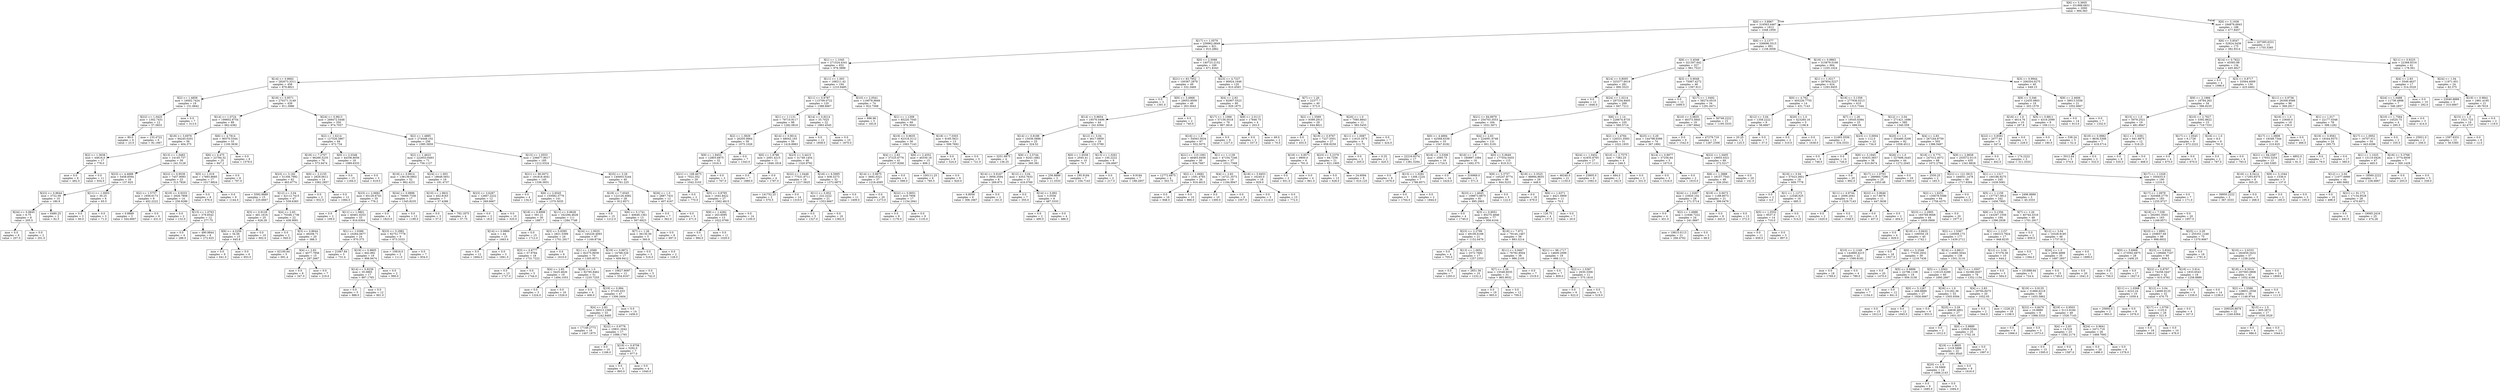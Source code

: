 digraph Tree {
node [shape=box] ;
0 [label="X[6] <= 5.3605\nmse = 331888.6831\nsamples = 2000\nvalue = 994.583"] ;
1 [label="X[0] <= 3.8967\nmse = 316563.4467\nsamples = 1812\nvalue = 1048.1959"] ;
0 -> 1 [labeldistance=2.5, labelangle=45, headlabel="True"] ;
2 [label="X[17] <= 1.0579\nmse = 259962.0849\nsamples = 821\nvalue = 915.2862"] ;
1 -> 2 ;
3 [label="X[1] <= 1.1045\nmse = 271524.4341\nsamples = 652\nvalue = 978.3896"] ;
2 -> 3 ;
4 [label="X[14] <= 0.8662\nmse = 282673.3311\nsamples = 458\nvalue = 879.8821"] ;
3 -> 4 ;
5 [label="X[2] <= 1.4858\nmse = 16002.7424\nsamples = 19\nvalue = 151.6842"] ;
4 -> 5 ;
6 [label="X[22] <= 1.0425\nmse = 1302.7431\nsamples = 12\nvalue = 57.5833"] ;
5 -> 6 ;
7 [label="mse = 80.0\nsamples = 6\nvalue = 23.0"] ;
6 -> 7 ;
8 [label="mse = 133.4722\nsamples = 6\nvalue = 92.1667"] ;
6 -> 8 ;
9 [label="mse = 0.0\nsamples = 7\nvalue = 313.0"] ;
5 -> 9 ;
10 [label="X[19] <= 0.9571\nmse = 270271.3149\nsamples = 439\nvalue = 911.3986"] ;
4 -> 10 ;
11 [label="X[14] <= 1.0724\nmse = 199602.8754\nsamples = 89\nvalue = 662.4382"] ;
10 -> 11 ;
12 [label="X[18] <= 3.6976\nmse = 84245.0201\nsamples = 56\nvalue = 404.375"] ;
11 -> 12 ;
13 [label="X[2] <= 1.3638\nmse = 44616.0\nsamples = 17\nvalue = 778.0"] ;
12 -> 13 ;
14 [label="mse = 0.0\nsamples = 6\nvalue = 492.0"] ;
13 -> 14 ;
15 [label="mse = 0.0\nsamples = 11\nvalue = 934.0"] ;
13 -> 15 ;
16 [label="X[13] <= 1.0483\nmse = 14145.737\nsamples = 39\nvalue = 241.5128"] ;
12 -> 16 ;
17 [label="X[23] <= 4.4688\nmse = 5458.8594\nsamples = 16\nvalue = 137.625"] ;
16 -> 17 ;
18 [label="X[22] <= 0.9644\nmse = 3722.09\nsamples = 10\nvalue = 180.9"] ;
17 -> 18 ;
19 [label="X[24] <= 0.9845\nmse = 6.75\nsamples = 8\nvalue = 205.5"] ;
18 -> 19 ;
20 [label="mse = 0.0\nsamples = 6\nvalue = 207.0"] ;
19 -> 20 ;
21 [label="mse = 0.0\nsamples = 2\nvalue = 201.0"] ;
19 -> 21 ;
22 [label="mse = 6480.25\nsamples = 2\nvalue = 82.5"] ;
18 -> 22 ;
23 [label="X[11] <= 1.0003\nmse = 30.25\nsamples = 6\nvalue = 65.5"] ;
17 -> 23 ;
24 [label="mse = 0.0\nsamples = 3\nvalue = 60.0"] ;
23 -> 24 ;
25 [label="mse = 0.0\nsamples = 3\nvalue = 71.0"] ;
23 -> 25 ;
26 [label="X[22] <= 0.9539\nmse = 7457.9093\nsamples = 23\nvalue = 313.7826"] ;
16 -> 26 ;
27 [label="X[2] <= 1.5757\nmse = 1656.6173\nsamples = 9\nvalue = 402.2222"] ;
26 -> 27 ;
28 [label="mse = 0.8889\nsamples = 3\nvalue = 344.6667"] ;
27 -> 28 ;
29 [label="mse = 0.0\nsamples = 6\nvalue = 431.0"] ;
27 -> 29 ;
30 [label="X[19] <= 0.9333\nmse = 2926.7806\nsamples = 14\nvalue = 256.9286"] ;
26 -> 30 ;
31 [label="mse = 0.0\nsamples = 2\nvalue = 132.0"] ;
30 -> 31 ;
32 [label="X[13] <= 1.0763\nmse = 379.8542\nsamples = 12\nvalue = 277.75"] ;
30 -> 32 ;
33 [label="mse = 0.0\nsamples = 4\nvalue = 288.0"] ;
32 -> 33 ;
34 [label="mse = 490.9844\nsamples = 8\nvalue = 272.625"] ;
32 -> 34 ;
35 [label="X[6] <= 4.7814\nmse = 90570.5344\nsamples = 33\nvalue = 1100.3636"] ;
11 -> 35 ;
36 [label="X[6] <= 4.475\nmse = 22784.32\nsamples = 25\nvalue = 947.2"] ;
35 -> 36 ;
37 [label="X[5] <= 1.019\nmse = 17893.8685\nsamples = 17\nvalue = 1017.8824"] ;
36 -> 37 ;
38 [label="mse = 0.0\nsamples = 8\nvalue = 876.0"] ;
37 -> 38 ;
39 [label="mse = 0.0\nsamples = 9\nvalue = 1144.0"] ;
37 -> 39 ;
40 [label="mse = 0.0\nsamples = 8\nvalue = 797.0"] ;
36 -> 40 ;
41 [label="mse = 0.0\nsamples = 8\nvalue = 1579.0"] ;
35 -> 41 ;
42 [label="X[24] <= 0.9613\nmse = 268472.5448\nsamples = 350\nvalue = 974.7057"] ;
10 -> 42 ;
43 [label="X[2] <= 1.6214\nmse = 127526.3867\nsamples = 94\nvalue = 672.734"] ;
42 -> 43 ;
44 [label="X[18] <= 7.2707\nmse = 96266.5235\nsamples = 76\nvalue = 573.9474"] ;
43 -> 44 ;
45 [label="X[23] <= 3.182\nmse = 51356.7992\nsamples = 62\nvalue = 463.6774"] ;
44 -> 45 ;
46 [label="mse = 5592.8889\nsamples = 15\nvalue = 225.6667"] ;
45 -> 46 ;
47 [label="X[12] <= 3.04\nmse = 42112.7415\nsamples = 47\nvalue = 539.6383"] ;
45 -> 47 ;
48 [label="X[3] <= 0.9128\nmse = 481.1616\nsamples = 25\nvalue = 628.28"] ;
47 -> 48 ;
49 [label="X[6] <= 4.2256\nmse = 34.56\nsamples = 15\nvalue = 645.8"] ;
48 -> 49 ;
50 [label="mse = 0.0\nsamples = 9\nvalue = 641.0"] ;
49 -> 50 ;
51 [label="mse = 0.0\nsamples = 6\nvalue = 653.0"] ;
49 -> 51 ;
52 [label="mse = 0.0\nsamples = 10\nvalue = 602.0"] ;
48 -> 52 ;
53 [label="X[4] <= 2.83\nmse = 70346.1736\nsamples = 22\nvalue = 438.9091"] ;
47 -> 53 ;
54 [label="mse = 0.0\nsamples = 2\nvalue = 945.0"] ;
53 -> 54 ;
55 [label="X[3] <= 0.8644\nmse = 49206.71\nsamples = 20\nvalue = 388.3"] ;
53 -> 55 ;
56 [label="mse = 62100.64\nsamples = 5\nvalue = 691.4"] ;
55 -> 56 ;
57 [label="X[4] <= 2.83\nmse = 4077.7956\nsamples = 15\nvalue = 287.2667"] ;
55 -> 57 ;
58 [label="mse = 0.0\nsamples = 8\nvalue = 347.0"] ;
57 -> 58 ;
59 [label="mse = 0.0\nsamples = 7\nvalue = 219.0"] ;
57 -> 59 ;
60 [label="X[0] <= 2.2155\nmse = 2829.0612\nsamples = 14\nvalue = 1062.2857"] ;
44 -> 60 ;
61 [label="mse = 0.0\nsamples = 2\nvalue = 932.0"] ;
60 -> 61 ;
62 [label="mse = 0.0\nsamples = 12\nvalue = 1084.0"] ;
60 -> 62 ;
63 [label="X[0] <= 2.0348\nmse = 44336.8056\nsamples = 18\nvalue = 1089.8333"] ;
43 -> 63 ;
64 [label="mse = 0.0\nsamples = 15\nvalue = 1184.0"] ;
63 -> 64 ;
65 [label="mse = 0.0\nsamples = 3\nvalue = 619.0"] ;
63 -> 65 ;
66 [label="X[2] <= 1.4885\nmse = 274449.102\nsamples = 256\nvalue = 1085.5859"] ;
42 -> 66 ;
67 [label="X[2] <= 1.4623\nmse = 222653.6493\nsamples = 71\nvalue = 756.1127"] ;
66 -> 67 ;
68 [label="X[19] <= 0.9914\nmse = 138139.0902\nsamples = 52\nvalue = 962.4231"] ;
67 -> 68 ;
69 [label="X[23] <= 2.6682\nmse = 65128.6743\nsamples = 35\nvalue = 776.2"] ;
68 -> 69 ;
70 [label="mse = 0.0\nsamples = 2\nvalue = 109.0"] ;
69 -> 70 ;
71 [label="X[11] <= 1.0801\nmse = 40461.6253\nsamples = 33\nvalue = 816.6364"] ;
69 -> 71 ;
72 [label="X[1] <= 1.0386\nmse = 10264.0677\nsamples = 24\nvalue = 870.375"] ;
71 -> 72 ;
73 [label="mse = 21667.84\nsamples = 5\nvalue = 731.4"] ;
72 -> 73 ;
74 [label="X[19] <= 0.9805\nmse = 842.892\nsamples = 19\nvalue = 906.9474"] ;
72 -> 74 ;
75 [label="X[14] <= 0.9239\nmse = 35.0865\nsamples = 17\nvalue = 897.1765"] ;
74 -> 75 ;
76 [label="mse = 0.0\nsamples = 5\nvalue = 888.0"] ;
75 -> 76 ;
77 [label="mse = 0.0\nsamples = 12\nvalue = 901.0"] ;
75 -> 77 ;
78 [label="mse = 0.0\nsamples = 2\nvalue = 990.0"] ;
74 -> 78 ;
79 [label="X[23] <= 5.2982\nmse = 92751.7778\nsamples = 9\nvalue = 673.3333"] ;
71 -> 79 ;
80 [label="mse = 10816.0\nsamples = 2\nvalue = 111.0"] ;
79 -> 80 ;
81 [label="mse = 0.0\nsamples = 7\nvalue = 834.0"] ;
79 -> 81 ;
82 [label="X[24] <= 0.9896\nmse = 70060.7336\nsamples = 17\nvalue = 1345.8235"] ;
68 -> 82 ;
83 [label="mse = 0.0\nsamples = 4\nvalue = 1823.0"] ;
82 -> 83 ;
84 [label="mse = 0.0\nsamples = 13\nvalue = 1199.0"] ;
82 -> 84 ;
85 [label="X[24] <= 1.003\nmse = 18648.5651\nsamples = 19\nvalue = 191.4737"] ;
67 -> 85 ;
86 [label="X[10] <= 1.9631\nmse = 452.8163\nsamples = 7\nvalue = 57.4286"] ;
85 -> 86 ;
87 [label="mse = 0.0\nsamples = 3\nvalue = 57.0"] ;
86 -> 87 ;
88 [label="mse = 792.1875\nsamples = 4\nvalue = 57.75"] ;
86 -> 88 ;
89 [label="X[23] <= 3.6287\nmse = 12667.2222\nsamples = 12\nvalue = 269.6667"] ;
85 -> 89 ;
90 [label="mse = 0.0\nsamples = 2\nvalue = 18.0"] ;
89 -> 90 ;
91 [label="mse = 0.0\nsamples = 10\nvalue = 320.0"] ;
89 -> 91 ;
92 [label="X[13] <= 1.0553\nmse = 236677.9017\nsamples = 185\nvalue = 1212.0324"] ;
66 -> 92 ;
93 [label="X[21] <= 90.0072\nmse = 191818.4041\nsamples = 145\nvalue = 1336.3931"] ;
92 -> 93 ;
94 [label="mse = 0.0\nsamples = 4\nvalue = 134.0"] ;
93 -> 94 ;
95 [label="X[6] <= 2.6545\nmse = 155082.3776\nsamples = 141\nvalue = 1370.5035"] ;
93 -> 95 ;
96 [label="X[18] <= 9.8999\nmse = 591.21\nsamples = 30\nvalue = 1687.7"] ;
95 -> 96 ;
97 [label="X[14] <= 0.9869\nmse = 1.44\nsamples = 15\nvalue = 1663.4"] ;
96 -> 97 ;
98 [label="mse = 0.0\nsamples = 12\nvalue = 1664.0"] ;
97 -> 98 ;
99 [label="mse = 0.0\nsamples = 3\nvalue = 1661.0"] ;
97 -> 99 ;
100 [label="mse = 0.0\nsamples = 15\nvalue = 1712.0"] ;
96 -> 100 ;
101 [label="X[11] <= 0.9628\nmse = 162294.4628\nsamples = 111\nvalue = 1284.7748"] ;
95 -> 101 ;
102 [label="X[3] <= 0.9395\nmse = 2821.5399\nsamples = 24\nvalue = 1701.2917"] ;
101 -> 102 ;
103 [label="X[3] <= 0.8777\nmse = 57.9784\nsamples = 18\nvalue = 1731.7222"] ;
102 -> 103 ;
104 [label="mse = 0.0\nsamples = 13\nvalue = 1727.0"] ;
103 -> 104 ;
105 [label="mse = 0.0\nsamples = 5\nvalue = 1744.0"] ;
103 -> 105 ;
106 [label="mse = 0.0\nsamples = 6\nvalue = 1610.0"] ;
102 -> 106 ;
107 [label="X[24] <= 1.0025\nmse = 145226.4093\nsamples = 87\nvalue = 1169.8736"] ;
101 -> 107 ;
108 [label="X[1] <= 1.0589\nmse = 82275.8939\nsamples = 70\nvalue = 1305.8571"] ;
107 -> 108 ;
109 [label="X[4] <= 2.83\nmse = 5425.4626\nsamples = 19\nvalue = 1494.1053"] ;
108 -> 109 ;
110 [label="mse = 0.0\nsamples = 3\nvalue = 1324.0"] ;
109 -> 110 ;
111 [label="mse = 0.0\nsamples = 16\nvalue = 1526.0"] ;
109 -> 111 ;
112 [label="X[26] <= 1.0\nmse = 92785.8462\nsamples = 51\nvalue = 1235.7255"] ;
108 -> 112 ;
113 [label="mse = 0.0\nsamples = 4\nvalue = 406.0"] ;
112 -> 113 ;
114 [label="X[19] <= 0.994\nmse = 37105.033\nsamples = 47\nvalue = 1306.3404"] ;
112 -> 114 ;
115 [label="X[4] <= 2.83\nmse = 39313.1589\nsamples = 33\nvalue = 1242.8485"] ;
114 -> 115 ;
116 [label="mse = 17149.2773\nsamples = 16\nvalue = 1407.1875"] ;
115 -> 116 ;
117 [label="X[22] <= 0.9778\nmse = 10831.2042\nsamples = 17\nvalue = 1088.1765"] ;
115 -> 117 ;
118 [label="mse = 0.0\nsamples = 10\nvalue = 1166.0"] ;
117 -> 118 ;
119 [label="X[19] <= 0.9758\nmse = 5292.0\nsamples = 7\nvalue = 977.0"] ;
117 -> 119 ;
120 [label="mse = 0.0\nsamples = 3\nvalue = 893.0"] ;
119 -> 120 ;
121 [label="mse = 0.0\nsamples = 4\nvalue = 1040.0"] ;
119 -> 121 ;
122 [label="mse = 0.0\nsamples = 14\nvalue = 1456.0"] ;
114 -> 122 ;
123 [label="X[19] <= 0.9972\nmse = 14768.526\nsamples = 17\nvalue = 609.9412"] ;
107 -> 123 ;
124 [label="mse = 10627.9097\nsamples = 12\nvalue = 554.9167"] ;
123 -> 124 ;
125 [label="mse = 0.0\nsamples = 5\nvalue = 742.0"] ;
123 -> 125 ;
126 [label="X[25] <= 3.29\nmse = 140003.5244\nsamples = 40\nvalue = 761.225"] ;
92 -> 126 ;
127 [label="X[18] <= 7.6545\nmse = 122126.4082\nsamples = 28\nvalue = 912.8571"] ;
126 -> 127 ;
128 [label="mse = 0.0\nsamples = 15\nvalue = 1212.0"] ;
127 -> 128 ;
129 [label="X[6] <= 5.1741\nmse = 40649.1361\nsamples = 13\nvalue = 567.6923"] ;
127 -> 129 ;
130 [label="X[7] <= 1.26\nmse = 36130.56\nsamples = 5\nvalue = 360.8"] ;
129 -> 130 ;
131 [label="mse = 0.0\nsamples = 3\nvalue = 516.0"] ;
130 -> 131 ;
132 [label="mse = 0.0\nsamples = 2\nvalue = 128.0"] ;
130 -> 132 ;
133 [label="mse = 0.0\nsamples = 8\nvalue = 697.0"] ;
129 -> 133 ;
134 [label="X[26] <= 1.0\nmse = 2887.7431\nsamples = 12\nvalue = 407.4167"] ;
126 -> 134 ;
135 [label="mse = 0.0\nsamples = 7\nvalue = 362.0"] ;
134 -> 135 ;
136 [label="mse = 0.0\nsamples = 5\nvalue = 471.0"] ;
134 -> 136 ;
137 [label="X[11] <= 1.003\nmse = 168211.42\nsamples = 194\nvalue = 1210.9485"] ;
3 -> 137 ;
138 [label="X[11] <= 0.9787\nmse = 115709.0722\nsamples = 120\nvalue = 1388.6667"] ;
137 -> 138 ;
139 [label="X[1] <= 1.1131\nmse = 79710.9117\nsamples = 98\nvalue = 1282.0816"] ;
138 -> 139 ;
140 [label="X[2] <= 1.3929\nmse = 26205.0664\nsamples = 39\nvalue = 1075.1026"] ;
139 -> 140 ;
141 [label="X[9] <= 1.8453\nmse = 12803.6875\nsamples = 32\nvalue = 1016.5"] ;
140 -> 141 ;
142 [label="X[21] <= 108.4675\nmse = 7022.352\nsamples = 29\nvalue = 1042.3103"] ;
141 -> 142 ;
143 [label="mse = 0.0\nsamples = 2\nvalue = 770.0"] ;
142 -> 143 ;
144 [label="X[5] <= 0.8795\nmse = 1642.8422\nsamples = 27\nvalue = 1062.4815"] ;
142 -> 144 ;
145 [label="X[9] <= 1.4282\nmse = 263.6095\nsamples = 13\nvalue = 1022.0769"] ;
144 -> 145 ;
146 [label="mse = 0.0\nsamples = 2\nvalue = 984.0"] ;
145 -> 146 ;
147 [label="mse = 0.0\nsamples = 11\nvalue = 1029.0"] ;
145 -> 147 ;
148 [label="mse = 0.0\nsamples = 14\nvalue = 1100.0"] ;
144 -> 148 ;
149 [label="mse = 0.0\nsamples = 3\nvalue = 767.0"] ;
141 -> 149 ;
150 [label="mse = 0.0\nsamples = 7\nvalue = 1343.0"] ;
140 -> 150 ;
151 [label="X[14] <= 0.9014\nmse = 68042.193\nsamples = 59\nvalue = 1418.8983"] ;
139 -> 151 ;
152 [label="X[0] <= 1.8796\nmse = 2001.4215\nsamples = 11\nvalue = 1846.1818"] ;
151 -> 152 ;
153 [label="mse = 0.0\nsamples = 7\nvalue = 1880.0"] ;
152 -> 153 ;
154 [label="mse = 0.0\nsamples = 4\nvalue = 1787.0"] ;
152 -> 154 ;
155 [label="X[23] <= 3.4415\nmse = 31749.1454\nsamples = 48\nvalue = 1320.9792"] ;
151 -> 155 ;
156 [label="X[22] <= 1.0448\nmse = 77531.8711\nsamples = 16\nvalue = 1217.5625"] ;
155 -> 156 ;
157 [label="mse = 141752.25\nsamples = 2\nvalue = 570.5"] ;
156 -> 157 ;
158 [label="mse = 0.0\nsamples = 14\nvalue = 1310.0"] ;
156 -> 158 ;
159 [label="X[18] <= 6.5995\nmse = 836.5273\nsamples = 32\nvalue = 1372.6875"] ;
155 -> 159 ;
160 [label="X[11] <= 0.952\nmse = 222.2222\nsamples = 21\nvalue = 1353.6667"] ;
159 -> 160 ;
161 [label="mse = 0.0\nsamples = 5\nvalue = 1327.0"] ;
160 -> 161 ;
162 [label="mse = 0.0\nsamples = 16\nvalue = 1362.0"] ;
160 -> 162 ;
163 [label="mse = 0.0\nsamples = 11\nvalue = 1409.0"] ;
159 -> 163 ;
164 [label="X[14] <= 0.9214\nmse = 35.7025\nsamples = 22\nvalue = 1863.4545"] ;
138 -> 164 ;
165 [label="mse = 0.0\nsamples = 12\nvalue = 1858.0"] ;
164 -> 165 ;
166 [label="mse = 0.0\nsamples = 10\nvalue = 1870.0"] ;
164 -> 166 ;
167 [label="X[10] <= 2.0541\nmse = 119078.9949\nsamples = 74\nvalue = 922.7568"] ;
137 -> 167 ;
168 [label="mse = 696.96\nsamples = 5\nvalue = 183.8"] ;
167 -> 168 ;
169 [label="X[1] <= 1.1308\nmse = 85220.7045\nsamples = 69\nvalue = 976.3043"] ;
167 -> 169 ;
170 [label="X[19] <= 0.9635\nmse = 62318.3112\nsamples = 56\nvalue = 1063.7143"] ;
169 -> 170 ;
171 [label="X[4] <= 2.83\nmse = 37225.6776\nsamples = 41\nvalue = 1157.9268"] ;
170 -> 171 ;
172 [label="X[14] <= 0.9875\nmse = 3692.0321\nsamples = 37\nvalue = 1218.4595"] ;
171 -> 172 ;
173 [label="mse = 0.0\nsamples = 20\nvalue = 1273.0"] ;
172 -> 173 ;
174 [label="X[22] <= 0.9051\nmse = 418.7958\nsamples = 17\nvalue = 1154.2941"] ;
172 -> 174 ;
175 [label="mse = 0.0\nsamples = 8\nvalue = 1176.0"] ;
174 -> 175 ;
176 [label="mse = 0.0\nsamples = 9\nvalue = 1135.0"] ;
174 -> 176 ;
177 [label="mse = 0.0\nsamples = 4\nvalue = 598.0"] ;
171 -> 177 ;
178 [label="X[6] <= 2.4552\nmse = 40330.16\nsamples = 15\nvalue = 806.2"] ;
170 -> 178 ;
179 [label="mse = 100111.25\nsamples = 6\nvalue = 785.5"] ;
178 -> 179 ;
180 [label="mse = 0.0\nsamples = 9\nvalue = 820.0"] ;
178 -> 180 ;
181 [label="X[18] <= 7.0303\nmse = 9185.5621\nsamples = 13\nvalue = 599.7692"] ;
169 -> 181 ;
182 [label="mse = 0.0\nsamples = 8\nvalue = 524.0"] ;
181 -> 182 ;
183 [label="mse = 0.0\nsamples = 5\nvalue = 721.0"] ;
181 -> 183 ;
184 [label="X[0] <= 2.5088\nmse = 140723.2152\nsamples = 169\nvalue = 671.8343"] ;
2 -> 184 ;
185 [label="X[21] <= 83.7952\nmse = 100367.2878\nsamples = 49\nvalue = 332.3469"] ;
184 -> 185 ;
186 [label="mse = 0.0\nsamples = 3\nvalue = 1391.0"] ;
185 -> 186 ;
187 [label="X[9] <= 3.4968\nmse = 29053.9509\nsamples = 46\nvalue = 263.3043"] ;
185 -> 187 ;
188 [label="X[14] <= 0.9654\nmse = 19576.0496\nsamples = 44\nvalue = 241.6364"] ;
187 -> 188 ;
189 [label="X[14] <= 0.8188\nmse = 15036.0896\nsamples = 25\nvalue = 324.52"] ;
188 -> 189 ;
190 [label="mse = 3251.6875\nsamples = 4\nvalue = 136.25"] ;
189 -> 190 ;
191 [label="X[9] <= 2.5744\nmse = 9243.1882\nsamples = 21\nvalue = 360.381"] ;
189 -> 191 ;
192 [label="X[14] <= 0.9167\nmse = 3956.3594\nsamples = 8\nvalue = 269.875"] ;
191 -> 192 ;
193 [label="mse = 6.8056\nsamples = 6\nvalue = 306.1667"] ;
192 -> 193 ;
194 [label="mse = 0.0\nsamples = 2\nvalue = 161.0"] ;
192 -> 194 ;
195 [label="X[12] <= 3.04\nmse = 4353.7633\nsamples = 13\nvalue = 416.0769"] ;
191 -> 195 ;
196 [label="mse = 0.0\nsamples = 7\nvalue = 355.0"] ;
195 -> 196 ;
197 [label="X[14] <= 0.892\nmse = 3.5556\nsamples = 6\nvalue = 487.3333"] ;
195 -> 197 ;
198 [label="mse = 0.0\nsamples = 2\nvalue = 490.0"] ;
197 -> 198 ;
199 [label="mse = 0.0\nsamples = 4\nvalue = 486.0"] ;
197 -> 199 ;
200 [label="X[12] <= 3.04\nmse = 4617.0859\nsamples = 19\nvalue = 132.5789"] ;
188 -> 200 ;
201 [label="X[0] <= 1.6558\nmse = 2045.41\nsamples = 10\nvalue = 76.7"] ;
200 -> 201 ;
202 [label="mse = 256.8889\nsamples = 3\nvalue = 11.3333"] ;
201 -> 202 ;
203 [label="mse = 195.9184\nsamples = 7\nvalue = 104.7143"] ;
201 -> 203 ;
204 [label="X[13] <= 1.0261\nmse = 150.2222\nsamples = 9\nvalue = 194.6667"] ;
200 -> 204 ;
205 [label="mse = 0.0\nsamples = 2\nvalue = 217.0"] ;
204 -> 205 ;
206 [label="mse = 9.9184\nsamples = 7\nvalue = 188.2857"] ;
204 -> 206 ;
207 [label="mse = 0.0\nsamples = 2\nvalue = 740.0"] ;
187 -> 207 ;
208 [label="X[23] <= 4.7227\nmse = 90924.1649\nsamples = 120\nvalue = 810.4583"] ;
184 -> 208 ;
209 [label="X[4] <= 2.83\nmse = 82907.5523\nsamples = 80\nvalue = 929.1875"] ;
208 -> 209 ;
210 [label="X[17] <= 1.1066\nmse = 57156.0518\nsamples = 76\nvalue = 967.3816"] ;
209 -> 210 ;
211 [label="X[16] <= 1.0\nmse = 54563.5634\nsamples = 67\nvalue = 932.5075"] ;
210 -> 211 ;
212 [label="X[21] <= 110.1091\nmse = 46463.6456\nsamples = 30\nvalue = 834.7667"] ;
211 -> 212 ;
213 [label="mse = 12772.6875\nsamples = 4\nvalue = 303.75"] ;
212 -> 213 ;
214 [label="X[2] <= 1.6682\nmse = 1591.4793\nsamples = 26\nvalue = 916.4615"] ;
212 -> 214 ;
215 [label="mse = 0.0\nsamples = 16\nvalue = 948.0"] ;
214 -> 215 ;
216 [label="mse = 0.0\nsamples = 10\nvalue = 866.0"] ;
214 -> 216 ;
217 [label="X[1] <= 1.1139\nmse = 47104.7246\nsamples = 37\nvalue = 1011.7568"] ;
211 -> 217 ;
218 [label="X[4] <= 2.83\nmse = 14721.3573\nsamples = 19\nvalue = 1184.8947"] ;
217 -> 218 ;
219 [label="mse = 0.0\nsamples = 10\nvalue = 1300.0"] ;
218 -> 219 ;
220 [label="mse = 0.0\nsamples = 9\nvalue = 1057.0"] ;
218 -> 220 ;
221 [label="X[18] <= 5.9453\nmse = 16245.0\nsamples = 18\nvalue = 829.0"] ;
217 -> 221 ;
222 [label="mse = 0.0\nsamples = 3\nvalue = 1114.0"] ;
221 -> 222 ;
223 [label="mse = 0.0\nsamples = 15\nvalue = 772.0"] ;
221 -> 223 ;
224 [label="mse = 0.0\nsamples = 9\nvalue = 1227.0"] ;
210 -> 224 ;
225 [label="X[9] <= 2.0113\nmse = 17846.75\nsamples = 4\nvalue = 203.5"] ;
209 -> 225 ;
226 [label="mse = 0.0\nsamples = 2\nvalue = 337.0"] ;
225 -> 226 ;
227 [label="mse = 49.0\nsamples = 2\nvalue = 70.0"] ;
225 -> 227 ;
228 [label="X[7] <= 1.26\nmse = 22377.7\nsamples = 40\nvalue = 573.0"] ;
208 -> 228 ;
229 [label="X[2] <= 1.5569\nmse = 9399.2913\nsamples = 29\nvalue = 644.8621"] ;
228 -> 229 ;
230 [label="mse = 0.0\nsamples = 2\nvalue = 455.0"] ;
229 -> 230 ;
231 [label="X[19] <= 0.9767\nmse = 7227.5501\nsamples = 27\nvalue = 658.9259"] ;
229 -> 231 ;
232 [label="X[19] <= 0.9571\nmse = 9800.0\nsamples = 6\nvalue = 791.0"] ;
231 -> 232 ;
233 [label="mse = 0.0\nsamples = 2\nvalue = 651.0"] ;
232 -> 233 ;
234 [label="mse = 0.0\nsamples = 4\nvalue = 861.0"] ;
232 -> 234 ;
235 [label="X[23] <= 5.2379\nmse = 84.7256\nsamples = 21\nvalue = 621.1905"] ;
231 -> 235 ;
236 [label="mse = 0.0\nsamples = 13\nvalue = 628.0"] ;
235 -> 236 ;
237 [label="mse = 24.6094\nsamples = 8\nvalue = 610.125"] ;
235 -> 237 ;
238 [label="X[20] <= 1.0\nmse = 7085.8843\nsamples = 11\nvalue = 383.5455"] ;
228 -> 238 ;
239 [label="X[11] <= 1.0087\nmse = 11610.1875\nsamples = 4\nvalue = 312.75"] ;
238 -> 239 ;
240 [label="mse = 0.0\nsamples = 2\nvalue = 205.0"] ;
239 -> 240 ;
241 [label="mse = 0.25\nsamples = 2\nvalue = 420.5"] ;
239 -> 241 ;
242 [label="mse = 0.0\nsamples = 7\nvalue = 424.0"] ;
238 -> 242 ;
243 [label="X[6] <= 2.1377\nmse = 336696.3515\nsamples = 991\nvalue = 1158.3058"] ;
1 -> 243 ;
244 [label="X[9] <= 3.4548\nmse = 321307.642\nsamples = 327\nvalue = 961.7523"] ;
243 -> 244 ;
245 [label="X[14] <= 0.8005\nmse = 325377.6019\nsamples = 281\nvalue = 890.3523"] ;
244 -> 245 ;
246 [label="mse = 0.0\nsamples = 12\nvalue = 1846.0"] ;
245 -> 246 ;
247 [label="X[24] <= 1.0214\nmse = 297334.8405\nsamples = 269\nvalue = 847.7212"] ;
245 -> 247 ;
248 [label="X[21] <= 84.8979\nmse = 254703.3553\nsamples = 164\nvalue = 1031.5671"] ;
247 -> 248 ;
249 [label="X[0] <= 4.4894\nmse = 42568.6336\nsamples = 33\nvalue = 1547.8182"] ;
248 -> 249 ;
250 [label="mse = 22216.8374\nsamples = 17\nvalue = 1381.5294"] ;
249 -> 250 ;
251 [label="X[18] <= 3.5306\nmse = 3595.75\nsamples = 16\nvalue = 1724.5"] ;
249 -> 251 ;
252 [label="mse = 0.0\nsamples = 9\nvalue = 1676.0"] ;
251 -> 252 ;
253 [label="X[13] <= 1.0281\nmse = 1306.1224\nsamples = 7\nvalue = 1786.8571"] ;
251 -> 253 ;
254 [label="mse = 0.0\nsamples = 5\nvalue = 1764.0"] ;
253 -> 254 ;
255 [label="mse = 0.0\nsamples = 2\nvalue = 1844.0"] ;
253 -> 255 ;
256 [label="X[4] <= 2.83\nmse = 224091.9748\nsamples = 131\nvalue = 901.5191"] ;
248 -> 256 ;
257 [label="X[16] <= 1.0\nmse = 160897.1094\nsamples = 16\nvalue = 1492.375"] ;
256 -> 257 ;
258 [label="mse = 0.0\nsamples = 14\nvalue = 1624.0"] ;
257 -> 258 ;
259 [label="mse = 316969.0\nsamples = 2\nvalue = 571.0"] ;
257 -> 259 ;
260 [label="X[0] <= 5.0649\nmse = 177554.5455\nsamples = 115\nvalue = 819.313"] ;
256 -> 260 ;
261 [label="X[9] <= 3.3757\nmse = 145247.8774\nsamples = 86\nvalue = 944.5233"] ;
260 -> 261 ;
262 [label="X[23] <= 1.4645\nmse = 109873.8875\nsamples = 81\nvalue = 995.2963"] ;
261 -> 262 ;
263 [label="mse = 0.0\nsamples = 4\nvalue = 1740.0"] ;
262 -> 263 ;
264 [label="X[3] <= 0.9051\nmse = 85275.4846\nsamples = 77\nvalue = 956.6104"] ;
262 -> 264 ;
265 [label="X[23] <= 2.2799\nmse = 49106.6168\nsamples = 21\nvalue = 1152.0476"] ;
264 -> 265 ;
266 [label="mse = 0.0\nsamples = 4\nvalue = 705.0"] ;
265 -> 266 ;
267 [label="X[13] <= 1.0652\nmse = 2572.7682\nsamples = 17\nvalue = 1257.2353"] ;
265 -> 267 ;
268 [label="mse = 0.0\nsamples = 7\nvalue = 1293.0"] ;
267 -> 268 ;
269 [label="mse = 2851.56\nsamples = 10\nvalue = 1232.2"] ;
267 -> 269 ;
270 [label="X[18] <= 7.972\nmse = 79144.1467\nsamples = 56\nvalue = 883.3214"] ;
264 -> 270 ;
271 [label="X[11] <= 0.9467\nmse = 76782.8504\nsamples = 38\nvalue = 986.2105"] ;
270 -> 271 ;
272 [label="X[7] <= 1.26\nmse = 15548.6035\nsamples = 31\nvalue = 865.9032"] ;
271 -> 272 ;
273 [label="mse = 0.0\nsamples = 19\nvalue = 965.0"] ;
272 -> 273 ;
274 [label="mse = 0.0\nsamples = 12\nvalue = 709.0"] ;
272 -> 274 ;
275 [label="mse = 0.0\nsamples = 7\nvalue = 1519.0"] ;
271 -> 275 ;
276 [label="X[21] <= 98.1717\nmse = 14600.2099\nsamples = 18\nvalue = 666.1111"] ;
270 -> 276 ;
277 [label="mse = 0.0\nsamples = 7\nvalue = 809.0"] ;
276 -> 277 ;
278 [label="X[2] <= 1.5367\nmse = 2630.3306\nsamples = 11\nvalue = 575.1818"] ;
276 -> 278 ;
279 [label="mse = 0.0\nsamples = 6\nvalue = 622.0"] ;
278 -> 279 ;
280 [label="mse = 0.0\nsamples = 5\nvalue = 519.0"] ;
278 -> 280 ;
281 [label="mse = 0.0\nsamples = 5\nvalue = 122.0"] ;
261 -> 281 ;
282 [label="X[18] <= 3.3525\nmse = 88994.9655\nsamples = 29\nvalue = 448.0"] ;
260 -> 282 ;
283 [label="mse = 0.0\nsamples = 18\nvalue = 679.0"] ;
282 -> 283 ;
284 [label="X[6] <= 1.6371\nmse = 4421.0909\nsamples = 11\nvalue = 70.0"] ;
282 -> 284 ;
285 [label="mse = 126.75\nsamples = 4\nvalue = 157.5"] ;
284 -> 285 ;
286 [label="mse = 0.0\nsamples = 7\nvalue = 20.0"] ;
284 -> 286 ;
287 [label="X[8] <= 1.14\nmse = 228674.8735\nsamples = 105\nvalue = 560.5714"] ;
247 -> 287 ;
288 [label="X[2] <= 1.4784\nmse = 126531.0593\nsamples = 31\nvalue = 1022.1935"] ;
287 -> 288 ;
289 [label="X[24] <= 1.0452\nmse = 41835.8765\nsamples = 27\nvalue = 1137.1111"] ;
288 -> 289 ;
290 [label="mse = 46240.0\nsamples = 21\nvalue = 1150.0"] ;
289 -> 290 ;
291 [label="mse = 23805.0\nsamples = 6\nvalue = 1092.0"] ;
289 -> 291 ;
292 [label="X[10] <= 2.7575\nmse = 7382.25\nsamples = 4\nvalue = 246.5"] ;
288 -> 292 ;
293 [label="mse = 484.0\nsamples = 2\nvalue = 162.0"] ;
292 -> 293 ;
294 [label="mse = 0.0\nsamples = 2\nvalue = 331.0"] ;
292 -> 294 ;
295 [label="X[25] <= 3.29\nmse = 144798.6399\nsamples = 74\nvalue = 367.1892"] ;
287 -> 295 ;
296 [label="X[14] <= 0.8977\nmse = 37256.64\nsamples = 5\nvalue = 1673.6"] ;
295 -> 296 ;
297 [label="mse = 0.0\nsamples = 3\nvalue = 1516.0"] ;
296 -> 297 ;
298 [label="mse = 0.0\nsamples = 2\nvalue = 1910.0"] ;
296 -> 298 ;
299 [label="X[22] <= 1.0405\nmse = 19955.0321\nsamples = 69\nvalue = 272.5217"] ;
295 -> 299 ;
300 [label="X[6] <= 1.3888\nmse = 18157.7543\nsamples = 49\nvalue = 326.2041"] ;
299 -> 300 ;
301 [label="X[24] <= 1.0267\nmse = 23920.102\nsamples = 28\nvalue = 271.5714"] ;
300 -> 301 ;
302 [label="mse = 0.0\nsamples = 4\nvalue = 451.0"] ;
301 -> 302 ;
303 [label="X[2] <= 1.4988\nmse = 21646.7222\nsamples = 24\nvalue = 241.6667"] ;
301 -> 303 ;
304 [label="mse = 19815.0113\nsamples = 21\nvalue = 266.4762"] ;
303 -> 304 ;
305 [label="mse = 0.0\nsamples = 3\nvalue = 68.0"] ;
303 -> 305 ;
306 [label="X[19] <= 0.9473\nmse = 1188.8073\nsamples = 21\nvalue = 399.0476"] ;
300 -> 306 ;
307 [label="mse = 0.0\nsamples = 8\nvalue = 443.0"] ;
306 -> 307 ;
308 [label="mse = 0.0\nsamples = 13\nvalue = 372.0"] ;
306 -> 308 ;
309 [label="mse = 0.0\nsamples = 20\nvalue = 141.0"] ;
299 -> 309 ;
310 [label="X[3] <= 0.9048\nmse = 75067.4272\nsamples = 46\nvalue = 1397.913"] ;
244 -> 310 ;
311 [label="mse = 0.0\nsamples = 12\nvalue = 1699.0"] ;
310 -> 311 ;
312 [label="X[17] <= 1.0492\nmse = 58274.0519\nsamples = 34\nvalue = 1291.6471"] ;
310 -> 312 ;
313 [label="X[10] <= 3.0835\nmse = 46373.5845\nsamples = 19\nvalue = 1367.6842"] ;
312 -> 313 ;
314 [label="mse = 0.0\nsamples = 6\nvalue = 1542.0"] ;
313 -> 314 ;
315 [label="mse = 47279.716\nsamples = 13\nvalue = 1287.2308"] ;
313 -> 315 ;
316 [label="mse = 56748.2222\nsamples = 15\nvalue = 1195.3333"] ;
312 -> 316 ;
317 [label="X[19] <= 0.9863\nmse = 315879.5166\nsamples = 664\nvalue = 1255.1024"] ;
243 -> 317 ;
318 [label="X[1] <= 1.0217\nmse = 297854.5227\nsamples = 624\nvalue = 1293.9455"] ;
317 -> 318 ;
319 [label="X[0] <= 4.762\nmse = 405226.7755\nsamples = 14\nvalue = 431.7143"] ;
318 -> 319 ;
320 [label="X[12] <= 3.04\nmse = 1358.2222\nsamples = 9\nvalue = 56.6667"] ;
319 -> 320 ;
321 [label="mse = 20.25\nsamples = 2\nvalue = 125.5"] ;
320 -> 321 ;
322 [label="mse = 0.0\nsamples = 7\nvalue = 37.0"] ;
320 -> 322 ;
323 [label="X[20] <= 1.0\nmse = 423260.16\nsamples = 5\nvalue = 1106.8"] ;
319 -> 323 ;
324 [label="mse = 0.0\nsamples = 2\nvalue = 310.0"] ;
323 -> 324 ;
325 [label="mse = 0.0\nsamples = 3\nvalue = 1638.0"] ;
323 -> 325 ;
326 [label="X[18] <= 3.1358\nmse = 277936.0213\nsamples = 610\nvalue = 1313.7344"] ;
318 -> 326 ;
327 [label="X[7] <= 1.26\nmse = 19545.6384\nsamples = 25\nvalue = 686.04"] ;
326 -> 327 ;
328 [label="mse = 21493.5556\nsamples = 3\nvalue = 334.3333"] ;
327 -> 328 ;
329 [label="X[23] <= 3.0004\nmse = 112.0\nsamples = 22\nvalue = 734.0"] ;
327 -> 329 ;
330 [label="mse = 0.0\nsamples = 8\nvalue = 748.0"] ;
329 -> 330 ;
331 [label="mse = 0.0\nsamples = 14\nvalue = 726.0"] ;
329 -> 331 ;
332 [label="X[12] <= 3.04\nmse = 271421.1696\nsamples = 585\nvalue = 1340.559"] ;
326 -> 332 ;
333 [label="X[20] <= 1.0\nmse = 204480.3208\nsamples = 82\nvalue = 1058.4512"] ;
332 -> 333 ;
334 [label="X[9] <= 3.1945\nmse = 63433.3657\nsamples = 38\nvalue = 810.9474"] ;
333 -> 334 ;
335 [label="X[19] <= 0.94\nmse = 57023.3951\nsamples = 18\nvalue = 609.7778"] ;
334 -> 335 ;
336 [label="mse = 0.0\nsamples = 2\nvalue = 4.0"] ;
335 -> 336 ;
337 [label="X[1] <= 1.1273\nmse = 12546.625\nsamples = 16\nvalue = 685.5"] ;
335 -> 337 ;
338 [label="X[5] <= 1.0552\nmse = 9537.0\nsamples = 14\nvalue = 710.0"] ;
337 -> 338 ;
339 [label="mse = 0.0\nsamples = 11\nvalue = 659.0"] ;
338 -> 339 ;
340 [label="mse = 0.0\nsamples = 3\nvalue = 897.0"] ;
338 -> 340 ;
341 [label="mse = 0.0\nsamples = 2\nvalue = 514.0"] ;
337 -> 341 ;
342 [label="mse = 0.0\nsamples = 20\nvalue = 992.0"] ;
334 -> 342 ;
343 [label="X[26] <= 1.0\nmse = 227698.3445\nsamples = 44\nvalue = 1272.2045"] ;
333 -> 343 ;
344 [label="X[17] <= 1.0703\nmse = 289960.7296\nsamples = 25\nvalue = 1053.48"] ;
343 -> 344 ;
345 [label="X[11] <= 0.9744\nmse = 2006.2041\nsamples = 14\nvalue = 1529.7143"] ;
344 -> 345 ;
346 [label="mse = 0.0\nsamples = 2\nvalue = 1420.0"] ;
345 -> 346 ;
347 [label="mse = 0.0\nsamples = 12\nvalue = 1548.0"] ;
345 -> 347 ;
348 [label="X[22] <= 0.9646\nmse = 417.8678\nsamples = 11\nvalue = 447.3636"] ;
344 -> 348 ;
349 [label="mse = 0.0\nsamples = 9\nvalue = 457.0"] ;
348 -> 349 ;
350 [label="mse = 0.0\nsamples = 2\nvalue = 404.0"] ;
348 -> 350 ;
351 [label="mse = 0.0\nsamples = 19\nvalue = 1560.0"] ;
343 -> 351 ;
352 [label="X[4] <= 2.83\nmse = 267244.8759\nsamples = 503\nvalue = 1386.5487"] ;
332 -> 352 ;
353 [label="X[18] <= 6.775\nmse = 247512.4072\nsamples = 68\nvalue = 1672.2794"] ;
352 -> 353 ;
354 [label="mse = 2550.25\nsamples = 2\nvalue = 165.5"] ;
353 -> 354 ;
355 [label="X[21] <= 121.3915\nmse = 184051.1478\nsamples = 66\nvalue = 1717.9394"] ;
353 -> 355 ;
356 [label="X[2] <= 1.6251\nmse = 135679.5586\nsamples = 64\nvalue = 1758.4375"] ;
355 -> 356 ;
357 [label="X[23] <= 2.2905\nmse = 165768.9008\nsamples = 44\nvalue = 1659.0909"] ;
356 -> 357 ;
358 [label="mse = 0.0\nsamples = 4\nvalue = 829.0"] ;
357 -> 358 ;
359 [label="X[19] <= 0.9432\nmse = 106550.19\nsamples = 40\nvalue = 1742.1"] ;
357 -> 359 ;
360 [label="X[10] <= 2.1249\nmse = 142869.4215\nsamples = 22\nvalue = 1590.8182"] ;
359 -> 360 ;
361 [label="mse = 0.0\nsamples = 18\nvalue = 1769.0"] ;
360 -> 361 ;
362 [label="mse = 0.0\nsamples = 4\nvalue = 789.0"] ;
360 -> 362 ;
363 [label="mse = 0.0\nsamples = 18\nvalue = 1927.0"] ;
359 -> 363 ;
364 [label="mse = 0.0\nsamples = 20\nvalue = 1977.0"] ;
356 -> 364 ;
365 [label="mse = 0.0\nsamples = 2\nvalue = 422.0"] ;
355 -> 365 ;
366 [label="X[9] <= 2.9658\nmse = 255572.0115\nsamples = 435\nvalue = 1341.8828"] ;
352 -> 366 ;
367 [label="X[1] <= 1.1317\nmse = 160186.9275\nsamples = 245\nvalue = 1439.5061"] ;
366 -> 367 ;
368 [label="X[5] <= 1.1159\nmse = 137747.3812\nsamples = 242\nvalue = 1456.7893"] ;
367 -> 368 ;
369 [label="X[6] <= 5.1356\nmse = 143297.1559\nsamples = 194\nvalue = 1396.2938"] ;
368 -> 369 ;
370 [label="X[2] <= 1.5367\nmse = 120008.175\nsamples = 177\nvalue = 1439.2712"] ;
369 -> 370 ;
371 [label="X[0] <= 5.2546\nmse = 77030.2932\nsamples = 39\nvalue = 1219.7436"] ;
370 -> 371 ;
372 [label="mse = 0.0\nsamples = 20\nvalue = 1470.0"] ;
371 -> 372 ;
373 [label="X[5] <= 0.9899\nmse = 22796.1108\nsamples = 19\nvalue = 956.3158"] ;
371 -> 373 ;
374 [label="mse = 0.0\nsamples = 7\nvalue = 1154.0"] ;
373 -> 374 ;
375 [label="mse = 0.0\nsamples = 12\nvalue = 841.0"] ;
373 -> 375 ;
376 [label="X[14] <= 0.8813\nmse = 114685.5044\nsamples = 138\nvalue = 1501.3116"] ;
370 -> 376 ;
377 [label="X[5] <= 1.0563\nmse = 116125.6289\nsamples = 60\nvalue = 1695.2667"] ;
376 -> 377 ;
378 [label="X[0] <= 5.1267\nmse = 268.8889\nsamples = 27\nvalue = 1926.6667"] ;
377 -> 378 ;
379 [label="mse = 0.0\nsamples = 15\nvalue = 1912.0"] ;
378 -> 379 ;
380 [label="mse = 0.0\nsamples = 12\nvalue = 1945.0"] ;
378 -> 380 ;
381 [label="X[26] <= 1.0\nmse = 131262.36\nsamples = 33\nvalue = 1505.9394"] ;
377 -> 381 ;
382 [label="mse = 0.0\nsamples = 6\nvalue = 853.0"] ;
381 -> 382 ;
383 [label="X[25] <= 3.29\nmse = 44638.4801\nsamples = 27\nvalue = 1651.037"] ;
381 -> 383 ;
384 [label="mse = 0.0\nsamples = 2\nvalue = 1012.0"] ;
383 -> 384 ;
385 [label="X[0] <= 5.9889\nmse = 12926.5344\nsamples = 25\nvalue = 1702.16"] ;
383 -> 385 ;
386 [label="X[19] <= 0.9605\nmse = 1218.5888\nsamples = 22\nvalue = 1661.9545"] ;
385 -> 386 ;
387 [label="X[20] <= 1.0\nmse = 18.5969\nsamples = 14\nvalue = 1688.2143"] ;
386 -> 387 ;
388 [label="mse = 0.0\nsamples = 9\nvalue = 1685.0"] ;
387 -> 388 ;
389 [label="mse = 0.0\nsamples = 5\nvalue = 1694.0"] ;
387 -> 389 ;
390 [label="mse = 0.0\nsamples = 8\nvalue = 1616.0"] ;
386 -> 390 ;
391 [label="mse = 0.0\nsamples = 3\nvalue = 1997.0"] ;
385 -> 391 ;
392 [label="X[17] <= 1.0507\nmse = 62380.8457\nsamples = 78\nvalue = 1352.1154"] ;
376 -> 392 ;
393 [label="X[4] <= 2.83\nmse = 29784.8475\nsamples = 20\nvalue = 1052.05"] ;
392 -> 393 ;
394 [label="mse = 0.0\nsamples = 2\nvalue = 544.0"] ;
393 -> 394 ;
395 [label="mse = 1228.25\nsamples = 18\nvalue = 1108.5"] ;
393 -> 395 ;
396 [label="X[19] <= 0.9135\nmse = 31866.6219\nsamples = 58\nvalue = 1455.5862"] ;
392 -> 396 ;
397 [label="X[22] <= 0.8476\nmse = 10.8889\nsamples = 9\nvalue = 1068.3333"] ;
396 -> 397 ;
398 [label="mse = 0.0\nsamples = 6\nvalue = 1066.0"] ;
397 -> 398 ;
399 [label="mse = 0.0\nsamples = 3\nvalue = 1073.0"] ;
397 -> 399 ;
400 [label="X[19] <= 0.9503\nmse = 5113.9184\nsamples = 49\nvalue = 1526.7143"] ;
396 -> 400 ;
401 [label="X[4] <= 2.83\nmse = 14.518\nsamples = 23\nvalue = 1592.2174"] ;
400 -> 401 ;
402 [label="mse = 0.0\nsamples = 15\nvalue = 1595.0"] ;
401 -> 402 ;
403 [label="mse = 0.0\nsamples = 8\nvalue = 1587.0"] ;
401 -> 403 ;
404 [label="X[24] <= 0.9641\nmse = 2471.716\nsamples = 26\nvalue = 1468.7692"] ;
400 -> 404 ;
405 [label="mse = 0.0\nsamples = 20\nvalue = 1496.0"] ;
404 -> 405 ;
406 [label="mse = 0.0\nsamples = 6\nvalue = 1378.0"] ;
404 -> 406 ;
407 [label="X[1] <= 1.1157\nmse = 166315.7924\nsamples = 17\nvalue = 948.8235"] ;
369 -> 407 ;
408 [label="X[12] <= 3.04\nmse = 57376.36\nsamples = 10\nvalue = 644.2"] ;
407 -> 408 ;
409 [label="mse = 0.0\nsamples = 5\nvalue = 564.0"] ;
408 -> 409 ;
410 [label="mse = 101888.64\nsamples = 5\nvalue = 724.4"] ;
408 -> 410 ;
411 [label="mse = 0.0\nsamples = 7\nvalue = 1384.0"] ;
407 -> 411 ;
412 [label="X[7] <= 1.26\nmse = 40744.3316\nsamples = 48\nvalue = 1701.2917"] ;
368 -> 412 ;
413 [label="mse = 0.0\nsamples = 2\nvalue = 859.0"] ;
412 -> 413 ;
414 [label="X[12] <= 3.04\nmse = 10328.8185\nsamples = 46\nvalue = 1737.913"] ;
412 -> 414 ;
415 [label="X[26] <= 1.0\nmse = 2856.4898\nsamples = 35\nvalue = 1687.2857"] ;
414 -> 415 ;
416 [label="mse = 0.0\nsamples = 15\nvalue = 1749.0"] ;
415 -> 416 ;
417 [label="mse = 0.0\nsamples = 20\nvalue = 1641.0"] ;
415 -> 417 ;
418 [label="mse = 0.0\nsamples = 11\nvalue = 1899.0"] ;
414 -> 418 ;
419 [label="mse = 2496.8889\nsamples = 3\nvalue = 45.3333"] ;
367 -> 419 ;
420 [label="X[17] <= 1.1028\nmse = 350433.0\nsamples = 190\nvalue = 1216.0"] ;
366 -> 420 ;
421 [label="X[17] <= 1.0979\nmse = 320468.2779\nsamples = 183\nvalue = 1255.9727"] ;
420 -> 421 ;
422 [label="X[18] <= 7.338\nmse = 292091.5503\nsamples = 163\nvalue = 1169.9571"] ;
421 -> 422 ;
423 [label="X[23] <= 1.9991\nmse = 259657.69\nsamples = 88\nvalue = 998.6932"] ;
422 -> 423 ;
424 [label="X[0] <= 5.6968\nmse = 273592.6875\nsamples = 28\nvalue = 1406.25"] ;
423 -> 424 ;
425 [label="mse = 0.0\nsamples = 11\nvalue = 756.0"] ;
424 -> 425 ;
426 [label="mse = 0.0\nsamples = 17\nvalue = 1827.0"] ;
424 -> 426 ;
427 [label="X[23] <= 3.8342\nmse = 139466.7167\nsamples = 60\nvalue = 808.5"] ;
423 -> 427 ;
428 [label="X[22] <= 0.8797\nmse = 74258.3447\nsamples = 42\nvalue = 615.4762"] ;
427 -> 428 ;
429 [label="X[11] <= 1.0368\nmse = 6222.24\nsamples = 10\nvalue = 1059.4"] ;
428 -> 429 ;
430 [label="mse = 25600.0\nsamples = 2\nvalue = 993.0"] ;
429 -> 430 ;
431 [label="mse = 0.0\nsamples = 8\nvalue = 1076.0"] ;
429 -> 431 ;
432 [label="X[12] <= 3.04\nmse = 14690.8125\nsamples = 32\nvalue = 476.75"] ;
428 -> 432 ;
433 [label="X[17] <= 1.0759\nmse = 1125.0\nsamples = 28\nvalue = 521.0"] ;
432 -> 433 ;
434 [label="mse = 0.0\nsamples = 18\nvalue = 546.0"] ;
433 -> 434 ;
435 [label="mse = 0.0\nsamples = 10\nvalue = 476.0"] ;
433 -> 435 ;
436 [label="mse = 0.0\nsamples = 4\nvalue = 167.0"] ;
432 -> 436 ;
437 [label="X[18] <= 3.914\nmse = 1833.6543\nsamples = 18\nvalue = 1258.8889"] ;
427 -> 437 ;
438 [label="mse = 0.0\nsamples = 4\nvalue = 1339.0"] ;
437 -> 438 ;
439 [label="mse = 0.0\nsamples = 14\nvalue = 1236.0"] ;
437 -> 439 ;
440 [label="X[25] <= 3.29\nmse = 255351.1246\nsamples = 75\nvalue = 1370.9067"] ;
422 -> 440 ;
441 [label="mse = 0.0\nsamples = 18\nvalue = 1791.0"] ;
440 -> 441 ;
442 [label="X[10] <= 2.6333\nmse = 262659.3432\nsamples = 57\nvalue = 1238.2456"] ;
440 -> 442 ;
443 [label="X[18] <= 9.3014\nmse = 207583.0806\nsamples = 43\nvalue = 1052.4186"] ;
442 -> 443 ;
444 [label="X[2] <= 1.5586\nmse = 128651.2558\nsamples = 39\nvalue = 1148.9744"] ;
443 -> 444 ;
445 [label="mse = 208320.8678\nsamples = 22\nvalue = 1240.6364"] ;
444 -> 445 ;
446 [label="X[15] <= 1.0\nmse = 605.2872\nsamples = 17\nvalue = 1030.3529"] ;
444 -> 446 ;
447 [label="mse = 0.0\nsamples = 4\nvalue = 986.0"] ;
446 -> 447 ;
448 [label="mse = 0.0\nsamples = 13\nvalue = 1044.0"] ;
446 -> 448 ;
449 [label="mse = 0.0\nsamples = 4\nvalue = 111.0"] ;
443 -> 449 ;
450 [label="mse = 0.0\nsamples = 14\nvalue = 1809.0"] ;
442 -> 450 ;
451 [label="mse = 0.0\nsamples = 20\nvalue = 1957.0"] ;
421 -> 451 ;
452 [label="mse = 0.0\nsamples = 7\nvalue = 171.0"] ;
420 -> 452 ;
453 [label="X[3] <= 0.9944\nmse = 206354.0275\nsamples = 40\nvalue = 649.15"] ;
317 -> 453 ;
454 [label="X[9] <= 3.346\nmse = 12435.0803\nsamples = 19\nvalue = 203.1579"] ;
453 -> 454 ;
455 [label="X[16] <= 1.0\nmse = 4614.76\nsamples = 10\nvalue = 287.8"] ;
454 -> 455 ;
456 [label="X[22] <= 0.8581\nmse = 2077.44\nsamples = 5\nvalue = 347.6"] ;
455 -> 456 ;
457 [label="mse = 0.0\nsamples = 2\nvalue = 402.0"] ;
456 -> 457 ;
458 [label="mse = 174.2222\nsamples = 3\nvalue = 311.3333"] ;
456 -> 458 ;
459 [label="mse = 0.0\nsamples = 5\nvalue = 228.0"] ;
455 -> 459 ;
460 [label="X[5] <= 0.8811\nmse = 4319.2099\nsamples = 9\nvalue = 109.1111"] ;
454 -> 460 ;
461 [label="mse = 0.0\nsamples = 4\nvalue = 180.0"] ;
460 -> 461 ;
462 [label="mse = 538.24\nsamples = 5\nvalue = 52.4"] ;
460 -> 462 ;
463 [label="X[9] <= 2.4606\nmse = 39013.5556\nsamples = 21\nvalue = 1052.6667"] ;
453 -> 463 ;
464 [label="mse = 0.0\nsamples = 14\nvalue = 913.0"] ;
463 -> 464 ;
465 [label="mse = 0.0\nsamples = 7\nvalue = 1332.0"] ;
463 -> 465 ;
466 [label="X[9] <= 3.1936\nmse = 184876.6943\nsamples = 188\nvalue = 477.8457"] ;
0 -> 466 [labeldistance=2.5, labelangle=-45, headlabel="False"] ;
467 [label="X[6] <= 5.8547\nmse = 52924.5439\nsamples = 175\nvalue = 382.9314"] ;
466 -> 467 ;
468 [label="X[14] <= 0.7822\nmse = 45583.98\nsamples = 134\nvalue = 445.4627"] ;
467 -> 468 ;
469 [label="mse = 0.0\nsamples = 4\nvalue = 1096.0"] ;
468 -> 469 ;
470 [label="X[3] <= 0.8717\nmse = 33564.4009\nsamples = 130\nvalue = 425.4462"] ;
468 -> 470 ;
471 [label="X[9] <= 2.1866\nmse = 18784.263\nsamples = 34\nvalue = 586.8235"] ;
470 -> 471 ;
472 [label="X[15] <= 1.0\nmse = 5979.2521\nsamples = 19\nvalue = 481.8947"] ;
471 -> 472 ;
473 [label="X[19] <= 0.9982\nmse = 8636.5306\nsamples = 7\nvalue = 419.5714"] ;
472 -> 473 ;
474 [label="mse = 5012.64\nsamples = 5\nvalue = 374.6"] ;
473 -> 474 ;
475 [label="mse = 0.0\nsamples = 2\nvalue = 532.0"] ;
473 -> 475 ;
476 [label="X[1] <= 1.0381\nmse = 841.6875\nsamples = 12\nvalue = 518.25"] ;
472 -> 476 ;
477 [label="mse = 0.0\nsamples = 9\nvalue = 535.0"] ;
476 -> 477 ;
478 [label="mse = 0.0\nsamples = 3\nvalue = 468.0"] ;
476 -> 478 ;
479 [label="X[10] <= 2.7627\nmse = 3392.8622\nsamples = 15\nvalue = 719.7333"] ;
471 -> 479 ;
480 [label="X[17] <= 1.0545\nmse = 6.1728\nsamples = 9\nvalue = 672.2222"] ;
479 -> 480 ;
481 [label="mse = 0.0\nsamples = 4\nvalue = 675.0"] ;
480 -> 481 ;
482 [label="mse = 0.0\nsamples = 5\nvalue = 670.0"] ;
480 -> 482 ;
483 [label="X[16] <= 1.0\nmse = 8.0\nsamples = 6\nvalue = 791.0"] ;
479 -> 483 ;
484 [label="mse = 0.0\nsamples = 2\nvalue = 787.0"] ;
483 -> 484 ;
485 [label="mse = 0.0\nsamples = 4\nvalue = 793.0"] ;
483 -> 485 ;
486 [label="X[11] <= 0.9736\nmse = 26308.9566\nsamples = 96\nvalue = 368.2917"] ;
470 -> 486 ;
487 [label="X[16] <= 1.0\nmse = 23640.0\nsamples = 18\nvalue = 239.0"] ;
486 -> 487 ;
488 [label="X[17] <= 1.0808\nmse = 19348.7344\nsamples = 16\nvalue = 210.625"] ;
487 -> 488 ;
489 [label="X[21] <= 94.2587\nmse = 17933.3254\nsamples = 13\nvalue = 240.5385"] ;
488 -> 489 ;
490 [label="X[18] <= 8.5414\nmse = 17293.9375\nsamples = 8\nvalue = 305.25"] ;
489 -> 490 ;
491 [label="mse = 39950.2222\nsamples = 3\nvalue = 367.3333"] ;
490 -> 491 ;
492 [label="mse = 0.0\nsamples = 5\nvalue = 268.0"] ;
490 -> 492 ;
493 [label="X[9] <= 3.1044\nmse = 1536.0\nsamples = 5\nvalue = 137.0"] ;
489 -> 493 ;
494 [label="mse = 0.0\nsamples = 2\nvalue = 185.0"] ;
493 -> 494 ;
495 [label="mse = 0.0\nsamples = 3\nvalue = 105.0"] ;
493 -> 495 ;
496 [label="mse = 4802.0\nsamples = 3\nvalue = 81.0"] ;
488 -> 496 ;
497 [label="mse = 0.0\nsamples = 2\nvalue = 466.0"] ;
487 -> 497 ;
498 [label="X[1] <= 1.017\nmse = 22177.0348\nsamples = 78\nvalue = 398.1282"] ;
486 -> 498 ;
499 [label="X[19] <= 0.9561\nmse = 19344.9375\nsamples = 24\nvalue = 295.75"] ;
498 -> 499 ;
500 [label="mse = 0.0\nsamples = 7\nvalue = 79.0"] ;
499 -> 500 ;
501 [label="mse = 0.0\nsamples = 17\nvalue = 385.0"] ;
499 -> 501 ;
502 [label="X[17] <= 1.0952\nmse = 16707.011\nsamples = 54\nvalue = 443.6296"] ;
498 -> 502 ;
503 [label="X[1] <= 1.1025\nmse = 15110.0426\nsamples = 47\nvalue = 465.0"] ;
502 -> 503 ;
504 [label="X[12] <= 3.04\nmse = 11077.6999\nsamples = 44\nvalue = 480.5682"] ;
503 -> 504 ;
505 [label="mse = 0.0\nsamples = 16\nvalue = 498.0"] ;
504 -> 505 ;
506 [label="X[21] <= 91.173\nmse = 17134.9528\nsamples = 28\nvalue = 470.6071"] ;
504 -> 506 ;
507 [label="mse = 0.0\nsamples = 3\nvalue = 440.0"] ;
506 -> 507 ;
508 [label="mse = 19065.2416\nsamples = 25\nvalue = 474.28"] ;
506 -> 508 ;
509 [label="mse = 18560.2222\nsamples = 3\nvalue = 236.6667"] ;
503 -> 509 ;
510 [label="X[18] <= 5.3768\nmse = 3774.6939\nsamples = 7\nvalue = 300.1429"] ;
502 -> 510 ;
511 [label="mse = 0.0\nsamples = 2\nvalue = 203.0"] ;
510 -> 511 ;
512 [label="mse = 0.0\nsamples = 5\nvalue = 339.0"] ;
510 -> 512 ;
513 [label="X[11] <= 0.9225\nmse = 22368.8316\nsamples = 41\nvalue = 178.561"] ;
467 -> 513 ;
514 [label="X[4] <= 2.83\nmse = 5546.4637\nsamples = 17\nvalue = 314.3529"] ;
513 -> 514 ;
515 [label="X[24] <= 1.0488\nmse = 11736.4898\nsamples = 7\nvalue = 346.2857"] ;
514 -> 515 ;
516 [label="X[10] <= 1.7564\nmse = 14520.75\nsamples = 4\nvalue = 295.5"] ;
515 -> 516 ;
517 [label="mse = 0.0\nsamples = 2\nvalue = 335.0"] ;
516 -> 517 ;
518 [label="mse = 25921.0\nsamples = 2\nvalue = 256.0"] ;
516 -> 518 ;
519 [label="mse = 0.0\nsamples = 3\nvalue = 414.0"] ;
515 -> 519 ;
520 [label="mse = 0.0\nsamples = 10\nvalue = 292.0"] ;
514 -> 520 ;
521 [label="X[24] <= 1.04\nmse = 11971.651\nsamples = 24\nvalue = 82.375"] ;
513 -> 521 ;
522 [label="mse = 23040.8889\nsamples = 3\nvalue = 310.6667"] ;
521 -> 522 ;
523 [label="X[19] <= 0.9841\nmse = 1881.4195\nsamples = 21\nvalue = 49.7619"] ;
521 -> 523 ;
524 [label="X[15] <= 1.0\nmse = 1521.723\nsamples = 19\nvalue = 42.4737"] ;
523 -> 524 ;
525 [label="mse = 1597.6331\nsamples = 13\nvalue = 56.5385"] ;
524 -> 525 ;
526 [label="mse = 0.0\nsamples = 6\nvalue = 12.0"] ;
524 -> 526 ;
527 [label="mse = 0.0\nsamples = 2\nvalue = 119.0"] ;
523 -> 527 ;
528 [label="mse = 207385.6331\nsamples = 13\nvalue = 1755.5385"] ;
466 -> 528 ;
}